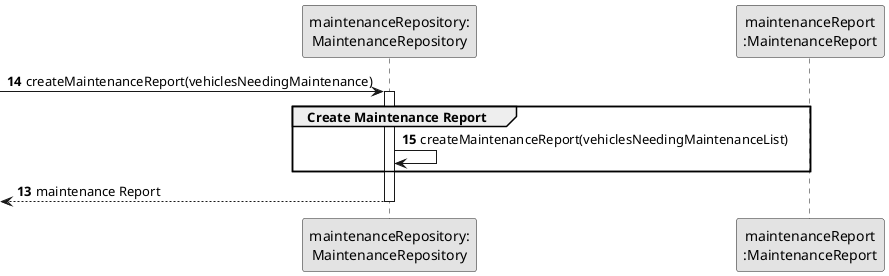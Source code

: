 @startuml
skinparam monochrome true
skinparam packageStyle rectangle
skinparam shadowing false

participant "maintenanceRepository:\nMaintenanceRepository" as MaintenanceRepository
participant "maintenanceReport\n:MaintenanceReport" as MaintenanceReport

autonumber 14
-> MaintenanceRepository : createMaintenanceReport(vehiclesNeedingMaintenance)
activate MaintenanceRepository

    group Create Maintenance Report

         MaintenanceRepository -> MaintenanceRepository: createMaintenanceReport(vehiclesNeedingMaintenanceList)


    end group

    autonumber 13
    <-- MaintenanceRepository : maintenance Report

deactivate MaintenanceRepository


@enduml